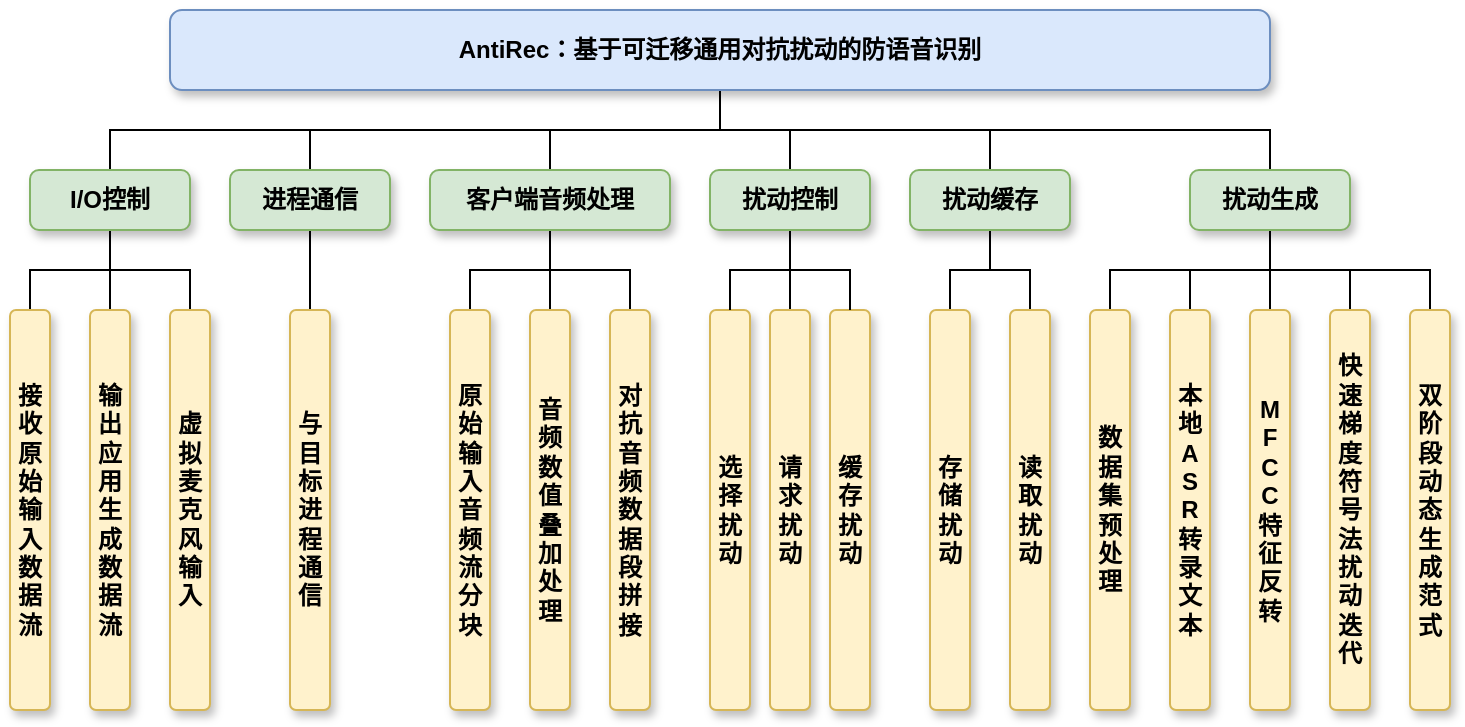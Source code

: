 <mxfile version="24.4.13" type="github">
  <diagram name="第 1 页" id="D58LVChcGPOmBAcGYWiP">
    <mxGraphModel dx="1221" dy="759" grid="0" gridSize="10" guides="1" tooltips="1" connect="1" arrows="1" fold="1" page="1" pageScale="1" pageWidth="827" pageHeight="1169" math="0" shadow="0">
      <root>
        <mxCell id="0" />
        <mxCell id="1" parent="0" />
        <mxCell id="4mN1JtAhCgiJvt9K-lOM-58" style="edgeStyle=orthogonalEdgeStyle;rounded=0;orthogonalLoop=1;jettySize=auto;html=1;exitX=0.5;exitY=1;exitDx=0;exitDy=0;entryX=0.5;entryY=0;entryDx=0;entryDy=0;endArrow=none;endFill=0;" edge="1" parent="1" source="4mN1JtAhCgiJvt9K-lOM-1" target="4mN1JtAhCgiJvt9K-lOM-2">
          <mxGeometry relative="1" as="geometry" />
        </mxCell>
        <mxCell id="4mN1JtAhCgiJvt9K-lOM-59" style="edgeStyle=orthogonalEdgeStyle;rounded=0;orthogonalLoop=1;jettySize=auto;html=1;exitX=0.5;exitY=1;exitDx=0;exitDy=0;entryX=0.5;entryY=0;entryDx=0;entryDy=0;endArrow=none;endFill=0;" edge="1" parent="1" source="4mN1JtAhCgiJvt9K-lOM-1" target="4mN1JtAhCgiJvt9K-lOM-3">
          <mxGeometry relative="1" as="geometry" />
        </mxCell>
        <mxCell id="4mN1JtAhCgiJvt9K-lOM-60" style="edgeStyle=orthogonalEdgeStyle;rounded=0;orthogonalLoop=1;jettySize=auto;html=1;exitX=0.5;exitY=1;exitDx=0;exitDy=0;entryX=0.5;entryY=0;entryDx=0;entryDy=0;endArrow=none;endFill=0;" edge="1" parent="1" source="4mN1JtAhCgiJvt9K-lOM-1" target="4mN1JtAhCgiJvt9K-lOM-27">
          <mxGeometry relative="1" as="geometry" />
        </mxCell>
        <mxCell id="4mN1JtAhCgiJvt9K-lOM-61" style="edgeStyle=orthogonalEdgeStyle;rounded=0;orthogonalLoop=1;jettySize=auto;html=1;exitX=0.5;exitY=1;exitDx=0;exitDy=0;entryX=0.5;entryY=0;entryDx=0;entryDy=0;endArrow=none;endFill=0;" edge="1" parent="1" source="4mN1JtAhCgiJvt9K-lOM-1" target="4mN1JtAhCgiJvt9K-lOM-35">
          <mxGeometry relative="1" as="geometry" />
        </mxCell>
        <mxCell id="4mN1JtAhCgiJvt9K-lOM-62" style="edgeStyle=orthogonalEdgeStyle;rounded=0;orthogonalLoop=1;jettySize=auto;html=1;exitX=0.5;exitY=1;exitDx=0;exitDy=0;entryX=0.5;entryY=0;entryDx=0;entryDy=0;endArrow=none;endFill=0;" edge="1" parent="1" source="4mN1JtAhCgiJvt9K-lOM-1" target="4mN1JtAhCgiJvt9K-lOM-39">
          <mxGeometry relative="1" as="geometry" />
        </mxCell>
        <mxCell id="4mN1JtAhCgiJvt9K-lOM-63" style="edgeStyle=orthogonalEdgeStyle;rounded=0;orthogonalLoop=1;jettySize=auto;html=1;exitX=0.5;exitY=1;exitDx=0;exitDy=0;entryX=0.5;entryY=0;entryDx=0;entryDy=0;endArrow=none;endFill=0;" edge="1" parent="1" source="4mN1JtAhCgiJvt9K-lOM-1" target="4mN1JtAhCgiJvt9K-lOM-46">
          <mxGeometry relative="1" as="geometry" />
        </mxCell>
        <mxCell id="4mN1JtAhCgiJvt9K-lOM-1" value="AntiRec：基于可迁移通用对抗扰动的防语音识别" style="rounded=1;whiteSpace=wrap;html=1;fillColor=#dae8fc;strokeColor=#6c8ebf;shadow=1;fontStyle=1" vertex="1" parent="1">
          <mxGeometry x="120" y="80" width="550" height="40" as="geometry" />
        </mxCell>
        <mxCell id="4mN1JtAhCgiJvt9K-lOM-10" style="edgeStyle=orthogonalEdgeStyle;rounded=0;orthogonalLoop=1;jettySize=auto;html=1;exitX=0.5;exitY=1;exitDx=0;exitDy=0;entryX=0.5;entryY=0;entryDx=0;entryDy=0;endArrow=none;endFill=0;" edge="1" parent="1" source="4mN1JtAhCgiJvt9K-lOM-2" target="4mN1JtAhCgiJvt9K-lOM-9">
          <mxGeometry relative="1" as="geometry" />
        </mxCell>
        <mxCell id="4mN1JtAhCgiJvt9K-lOM-11" style="edgeStyle=orthogonalEdgeStyle;rounded=0;orthogonalLoop=1;jettySize=auto;html=1;exitX=0.5;exitY=1;exitDx=0;exitDy=0;entryX=0.5;entryY=0;entryDx=0;entryDy=0;endArrow=none;endFill=0;" edge="1" parent="1" source="4mN1JtAhCgiJvt9K-lOM-2" target="4mN1JtAhCgiJvt9K-lOM-6">
          <mxGeometry relative="1" as="geometry" />
        </mxCell>
        <mxCell id="4mN1JtAhCgiJvt9K-lOM-12" style="edgeStyle=orthogonalEdgeStyle;rounded=0;orthogonalLoop=1;jettySize=auto;html=1;exitX=0.5;exitY=1;exitDx=0;exitDy=0;entryX=0.5;entryY=0;entryDx=0;entryDy=0;endArrow=none;endFill=0;" edge="1" parent="1" source="4mN1JtAhCgiJvt9K-lOM-2" target="4mN1JtAhCgiJvt9K-lOM-7">
          <mxGeometry relative="1" as="geometry" />
        </mxCell>
        <mxCell id="4mN1JtAhCgiJvt9K-lOM-2" value="I/O控制" style="rounded=1;whiteSpace=wrap;html=1;fillColor=#d5e8d4;strokeColor=#82b366;fontStyle=1;shadow=1;" vertex="1" parent="1">
          <mxGeometry x="50" y="160" width="80" height="30" as="geometry" />
        </mxCell>
        <mxCell id="4mN1JtAhCgiJvt9K-lOM-33" style="edgeStyle=orthogonalEdgeStyle;rounded=0;orthogonalLoop=1;jettySize=auto;html=1;exitX=0.5;exitY=1;exitDx=0;exitDy=0;entryX=0.5;entryY=0;entryDx=0;entryDy=0;endArrow=none;endFill=0;" edge="1" parent="1" source="4mN1JtAhCgiJvt9K-lOM-3" target="4mN1JtAhCgiJvt9K-lOM-13">
          <mxGeometry relative="1" as="geometry" />
        </mxCell>
        <mxCell id="4mN1JtAhCgiJvt9K-lOM-3" value="进程通信" style="rounded=1;whiteSpace=wrap;html=1;fillColor=#d5e8d4;strokeColor=#82b366;fontStyle=1;shadow=1;" vertex="1" parent="1">
          <mxGeometry x="150" y="160" width="80" height="30" as="geometry" />
        </mxCell>
        <mxCell id="4mN1JtAhCgiJvt9K-lOM-6" value="接收原始输入数据流" style="rounded=1;whiteSpace=wrap;html=1;fillColor=#fff2cc;strokeColor=#d6b656;fontStyle=1;shadow=1;" vertex="1" parent="1">
          <mxGeometry x="40" y="230" width="20" height="200" as="geometry" />
        </mxCell>
        <mxCell id="4mN1JtAhCgiJvt9K-lOM-7" value="虚拟麦克风输入" style="rounded=1;whiteSpace=wrap;html=1;fillColor=#fff2cc;strokeColor=#d6b656;fontStyle=1;shadow=1;" vertex="1" parent="1">
          <mxGeometry x="120" y="230" width="20" height="200" as="geometry" />
        </mxCell>
        <mxCell id="4mN1JtAhCgiJvt9K-lOM-9" value="输出应用生成数据流" style="rounded=1;whiteSpace=wrap;html=1;fillColor=#fff2cc;strokeColor=#d6b656;fontStyle=1;shadow=1;" vertex="1" parent="1">
          <mxGeometry x="80" y="230" width="20" height="200" as="geometry" />
        </mxCell>
        <mxCell id="4mN1JtAhCgiJvt9K-lOM-13" value="与目标进程通信" style="rounded=1;whiteSpace=wrap;html=1;fillColor=#fff2cc;strokeColor=#d6b656;fontStyle=1;shadow=1;" vertex="1" parent="1">
          <mxGeometry x="180" y="230" width="20" height="200" as="geometry" />
        </mxCell>
        <mxCell id="4mN1JtAhCgiJvt9K-lOM-24" style="edgeStyle=orthogonalEdgeStyle;rounded=0;orthogonalLoop=1;jettySize=auto;html=1;exitX=0.5;exitY=1;exitDx=0;exitDy=0;entryX=0.5;entryY=0;entryDx=0;entryDy=0;endArrow=none;endFill=0;" edge="1" parent="1" source="4mN1JtAhCgiJvt9K-lOM-27" target="4mN1JtAhCgiJvt9K-lOM-30">
          <mxGeometry relative="1" as="geometry" />
        </mxCell>
        <mxCell id="4mN1JtAhCgiJvt9K-lOM-25" style="edgeStyle=orthogonalEdgeStyle;rounded=0;orthogonalLoop=1;jettySize=auto;html=1;exitX=0.5;exitY=1;exitDx=0;exitDy=0;entryX=0.5;entryY=0;entryDx=0;entryDy=0;endArrow=none;endFill=0;" edge="1" parent="1" source="4mN1JtAhCgiJvt9K-lOM-27" target="4mN1JtAhCgiJvt9K-lOM-28">
          <mxGeometry relative="1" as="geometry" />
        </mxCell>
        <mxCell id="4mN1JtAhCgiJvt9K-lOM-26" style="edgeStyle=orthogonalEdgeStyle;rounded=0;orthogonalLoop=1;jettySize=auto;html=1;exitX=0.5;exitY=1;exitDx=0;exitDy=0;entryX=0.5;entryY=0;entryDx=0;entryDy=0;endArrow=none;endFill=0;" edge="1" parent="1" source="4mN1JtAhCgiJvt9K-lOM-27" target="4mN1JtAhCgiJvt9K-lOM-29">
          <mxGeometry relative="1" as="geometry" />
        </mxCell>
        <mxCell id="4mN1JtAhCgiJvt9K-lOM-27" value="客户端音频处理" style="rounded=1;whiteSpace=wrap;html=1;fillColor=#d5e8d4;strokeColor=#82b366;fontStyle=1;shadow=1;" vertex="1" parent="1">
          <mxGeometry x="250" y="160" width="120" height="30" as="geometry" />
        </mxCell>
        <mxCell id="4mN1JtAhCgiJvt9K-lOM-28" value="原始输入音频流分块" style="rounded=1;whiteSpace=wrap;html=1;fillColor=#fff2cc;strokeColor=#d6b656;fontStyle=1;shadow=1;" vertex="1" parent="1">
          <mxGeometry x="260" y="230" width="20" height="200" as="geometry" />
        </mxCell>
        <mxCell id="4mN1JtAhCgiJvt9K-lOM-29" value="对抗音频数据段拼接" style="rounded=1;whiteSpace=wrap;html=1;fillColor=#fff2cc;strokeColor=#d6b656;fontStyle=1;shadow=1;" vertex="1" parent="1">
          <mxGeometry x="340" y="230" width="20" height="200" as="geometry" />
        </mxCell>
        <mxCell id="4mN1JtAhCgiJvt9K-lOM-30" value="音频数值叠加处理" style="rounded=1;whiteSpace=wrap;html=1;fillColor=#fff2cc;strokeColor=#d6b656;fontStyle=1;shadow=1;" vertex="1" parent="1">
          <mxGeometry x="300" y="230" width="20" height="200" as="geometry" />
        </mxCell>
        <mxCell id="4mN1JtAhCgiJvt9K-lOM-31" value="缓存扰动" style="rounded=1;whiteSpace=wrap;html=1;fillColor=#fff2cc;strokeColor=#d6b656;fontStyle=1;shadow=1;" vertex="1" parent="1">
          <mxGeometry x="450" y="230" width="20" height="200" as="geometry" />
        </mxCell>
        <mxCell id="4mN1JtAhCgiJvt9K-lOM-34" value="选择扰动" style="rounded=1;whiteSpace=wrap;html=1;fillColor=#fff2cc;strokeColor=#d6b656;fontStyle=1;shadow=1;" vertex="1" parent="1">
          <mxGeometry x="390" y="230" width="20" height="200" as="geometry" />
        </mxCell>
        <mxCell id="4mN1JtAhCgiJvt9K-lOM-37" style="edgeStyle=orthogonalEdgeStyle;rounded=0;orthogonalLoop=1;jettySize=auto;html=1;exitX=0.5;exitY=1;exitDx=0;exitDy=0;entryX=0.5;entryY=0;entryDx=0;entryDy=0;endArrow=none;endFill=0;" edge="1" parent="1" source="4mN1JtAhCgiJvt9K-lOM-35" target="4mN1JtAhCgiJvt9K-lOM-34">
          <mxGeometry relative="1" as="geometry" />
        </mxCell>
        <mxCell id="4mN1JtAhCgiJvt9K-lOM-38" style="edgeStyle=orthogonalEdgeStyle;rounded=0;orthogonalLoop=1;jettySize=auto;html=1;exitX=0.5;exitY=1;exitDx=0;exitDy=0;entryX=0.5;entryY=0;entryDx=0;entryDy=0;endArrow=none;endFill=0;" edge="1" parent="1" source="4mN1JtAhCgiJvt9K-lOM-35" target="4mN1JtAhCgiJvt9K-lOM-31">
          <mxGeometry relative="1" as="geometry" />
        </mxCell>
        <mxCell id="4mN1JtAhCgiJvt9K-lOM-43" style="edgeStyle=orthogonalEdgeStyle;rounded=0;orthogonalLoop=1;jettySize=auto;html=1;exitX=0.5;exitY=1;exitDx=0;exitDy=0;entryX=0.5;entryY=0;entryDx=0;entryDy=0;endArrow=none;endFill=0;" edge="1" parent="1" source="4mN1JtAhCgiJvt9K-lOM-35" target="4mN1JtAhCgiJvt9K-lOM-42">
          <mxGeometry relative="1" as="geometry" />
        </mxCell>
        <mxCell id="4mN1JtAhCgiJvt9K-lOM-35" value="扰动控制" style="rounded=1;whiteSpace=wrap;html=1;fillColor=#d5e8d4;strokeColor=#82b366;fontStyle=1;shadow=1;" vertex="1" parent="1">
          <mxGeometry x="390" y="160" width="80" height="30" as="geometry" />
        </mxCell>
        <mxCell id="4mN1JtAhCgiJvt9K-lOM-44" style="edgeStyle=orthogonalEdgeStyle;rounded=0;orthogonalLoop=1;jettySize=auto;html=1;exitX=0.5;exitY=1;exitDx=0;exitDy=0;entryX=0.5;entryY=0;entryDx=0;entryDy=0;endArrow=none;endFill=0;" edge="1" parent="1" source="4mN1JtAhCgiJvt9K-lOM-39" target="4mN1JtAhCgiJvt9K-lOM-40">
          <mxGeometry relative="1" as="geometry" />
        </mxCell>
        <mxCell id="4mN1JtAhCgiJvt9K-lOM-45" style="edgeStyle=orthogonalEdgeStyle;rounded=0;orthogonalLoop=1;jettySize=auto;html=1;exitX=0.5;exitY=1;exitDx=0;exitDy=0;entryX=0.5;entryY=0;entryDx=0;entryDy=0;endArrow=none;endFill=0;" edge="1" parent="1" source="4mN1JtAhCgiJvt9K-lOM-39" target="4mN1JtAhCgiJvt9K-lOM-41">
          <mxGeometry relative="1" as="geometry" />
        </mxCell>
        <mxCell id="4mN1JtAhCgiJvt9K-lOM-39" value="扰动缓存" style="rounded=1;whiteSpace=wrap;html=1;fillColor=#d5e8d4;strokeColor=#82b366;fontStyle=1;shadow=1;" vertex="1" parent="1">
          <mxGeometry x="490" y="160" width="80" height="30" as="geometry" />
        </mxCell>
        <mxCell id="4mN1JtAhCgiJvt9K-lOM-40" value="存储扰动" style="rounded=1;whiteSpace=wrap;html=1;fillColor=#fff2cc;strokeColor=#d6b656;fontStyle=1;shadow=1;" vertex="1" parent="1">
          <mxGeometry x="500" y="230" width="20" height="200" as="geometry" />
        </mxCell>
        <mxCell id="4mN1JtAhCgiJvt9K-lOM-41" value="读取扰动" style="rounded=1;whiteSpace=wrap;html=1;fillColor=#fff2cc;strokeColor=#d6b656;fontStyle=1;shadow=1;" vertex="1" parent="1">
          <mxGeometry x="540" y="230" width="20" height="200" as="geometry" />
        </mxCell>
        <mxCell id="4mN1JtAhCgiJvt9K-lOM-42" value="请求扰动" style="rounded=1;whiteSpace=wrap;html=1;fillColor=#fff2cc;strokeColor=#d6b656;fontStyle=1;shadow=1;" vertex="1" parent="1">
          <mxGeometry x="420" y="230" width="20" height="200" as="geometry" />
        </mxCell>
        <mxCell id="4mN1JtAhCgiJvt9K-lOM-52" style="edgeStyle=orthogonalEdgeStyle;rounded=0;orthogonalLoop=1;jettySize=auto;html=1;exitX=0.5;exitY=1;exitDx=0;exitDy=0;entryX=0.5;entryY=0;entryDx=0;entryDy=0;endArrow=none;endFill=0;" edge="1" parent="1" source="4mN1JtAhCgiJvt9K-lOM-46" target="4mN1JtAhCgiJvt9K-lOM-47">
          <mxGeometry relative="1" as="geometry" />
        </mxCell>
        <mxCell id="4mN1JtAhCgiJvt9K-lOM-53" style="edgeStyle=orthogonalEdgeStyle;rounded=0;orthogonalLoop=1;jettySize=auto;html=1;exitX=0.5;exitY=1;exitDx=0;exitDy=0;entryX=0.5;entryY=0;entryDx=0;entryDy=0;endArrow=none;endFill=0;" edge="1" parent="1" source="4mN1JtAhCgiJvt9K-lOM-46" target="4mN1JtAhCgiJvt9K-lOM-50">
          <mxGeometry relative="1" as="geometry" />
        </mxCell>
        <mxCell id="4mN1JtAhCgiJvt9K-lOM-54" style="edgeStyle=orthogonalEdgeStyle;rounded=0;orthogonalLoop=1;jettySize=auto;html=1;exitX=0.5;exitY=1;exitDx=0;exitDy=0;entryX=0.5;entryY=0;entryDx=0;entryDy=0;endArrow=none;endFill=0;" edge="1" parent="1" source="4mN1JtAhCgiJvt9K-lOM-46" target="4mN1JtAhCgiJvt9K-lOM-49">
          <mxGeometry relative="1" as="geometry" />
        </mxCell>
        <mxCell id="4mN1JtAhCgiJvt9K-lOM-56" style="edgeStyle=orthogonalEdgeStyle;rounded=0;orthogonalLoop=1;jettySize=auto;html=1;exitX=0.5;exitY=1;exitDx=0;exitDy=0;entryX=0.5;entryY=0;entryDx=0;entryDy=0;endArrow=none;endFill=0;" edge="1" parent="1" source="4mN1JtAhCgiJvt9K-lOM-46" target="4mN1JtAhCgiJvt9K-lOM-48">
          <mxGeometry relative="1" as="geometry" />
        </mxCell>
        <mxCell id="4mN1JtAhCgiJvt9K-lOM-57" style="edgeStyle=orthogonalEdgeStyle;rounded=0;orthogonalLoop=1;jettySize=auto;html=1;exitX=0.5;exitY=1;exitDx=0;exitDy=0;entryX=0.5;entryY=0;entryDx=0;entryDy=0;endArrow=none;endFill=0;" edge="1" parent="1" source="4mN1JtAhCgiJvt9K-lOM-46" target="4mN1JtAhCgiJvt9K-lOM-51">
          <mxGeometry relative="1" as="geometry" />
        </mxCell>
        <mxCell id="4mN1JtAhCgiJvt9K-lOM-46" value="扰动生成" style="rounded=1;whiteSpace=wrap;html=1;fillColor=#d5e8d4;strokeColor=#82b366;fontStyle=1;shadow=1;" vertex="1" parent="1">
          <mxGeometry x="630" y="160" width="80" height="30" as="geometry" />
        </mxCell>
        <mxCell id="4mN1JtAhCgiJvt9K-lOM-47" value="数据集预处理" style="rounded=1;whiteSpace=wrap;html=1;fillColor=#fff2cc;strokeColor=#d6b656;fontStyle=1;shadow=1;" vertex="1" parent="1">
          <mxGeometry x="580" y="230" width="20" height="200" as="geometry" />
        </mxCell>
        <mxCell id="4mN1JtAhCgiJvt9K-lOM-48" value="快速梯度符号法扰动迭代" style="rounded=1;whiteSpace=wrap;html=1;fillColor=#fff2cc;strokeColor=#d6b656;fontStyle=1;shadow=1;" vertex="1" parent="1">
          <mxGeometry x="700" y="230" width="20" height="200" as="geometry" />
        </mxCell>
        <mxCell id="4mN1JtAhCgiJvt9K-lOM-49" value="M&lt;br&gt;F&lt;br&gt;C&lt;br&gt;C特征反转" style="rounded=1;whiteSpace=wrap;html=1;fillColor=#fff2cc;strokeColor=#d6b656;fontStyle=1;shadow=1;" vertex="1" parent="1">
          <mxGeometry x="660" y="230" width="20" height="200" as="geometry" />
        </mxCell>
        <mxCell id="4mN1JtAhCgiJvt9K-lOM-50" value="本地A&lt;br&gt;S&lt;br&gt;R转录文本" style="rounded=1;whiteSpace=wrap;html=1;fillColor=#fff2cc;strokeColor=#d6b656;fontStyle=1;shadow=1;" vertex="1" parent="1">
          <mxGeometry x="620" y="230" width="20" height="200" as="geometry" />
        </mxCell>
        <mxCell id="4mN1JtAhCgiJvt9K-lOM-51" value="双阶段动态生成范式" style="rounded=1;whiteSpace=wrap;html=1;fillColor=#fff2cc;strokeColor=#d6b656;fontStyle=1;shadow=1;" vertex="1" parent="1">
          <mxGeometry x="740" y="230" width="20" height="200" as="geometry" />
        </mxCell>
      </root>
    </mxGraphModel>
  </diagram>
</mxfile>
